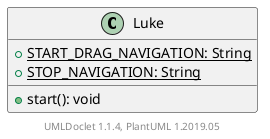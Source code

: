 @startuml

    class Luke [[Luke.html]] {
        {static} +START_DRAG_NAVIGATION: String
        {static} +STOP_NAVIGATION: String
        +start(): void
    }


    center footer UMLDoclet 1.1.4, PlantUML 1.2019.05
@enduml

